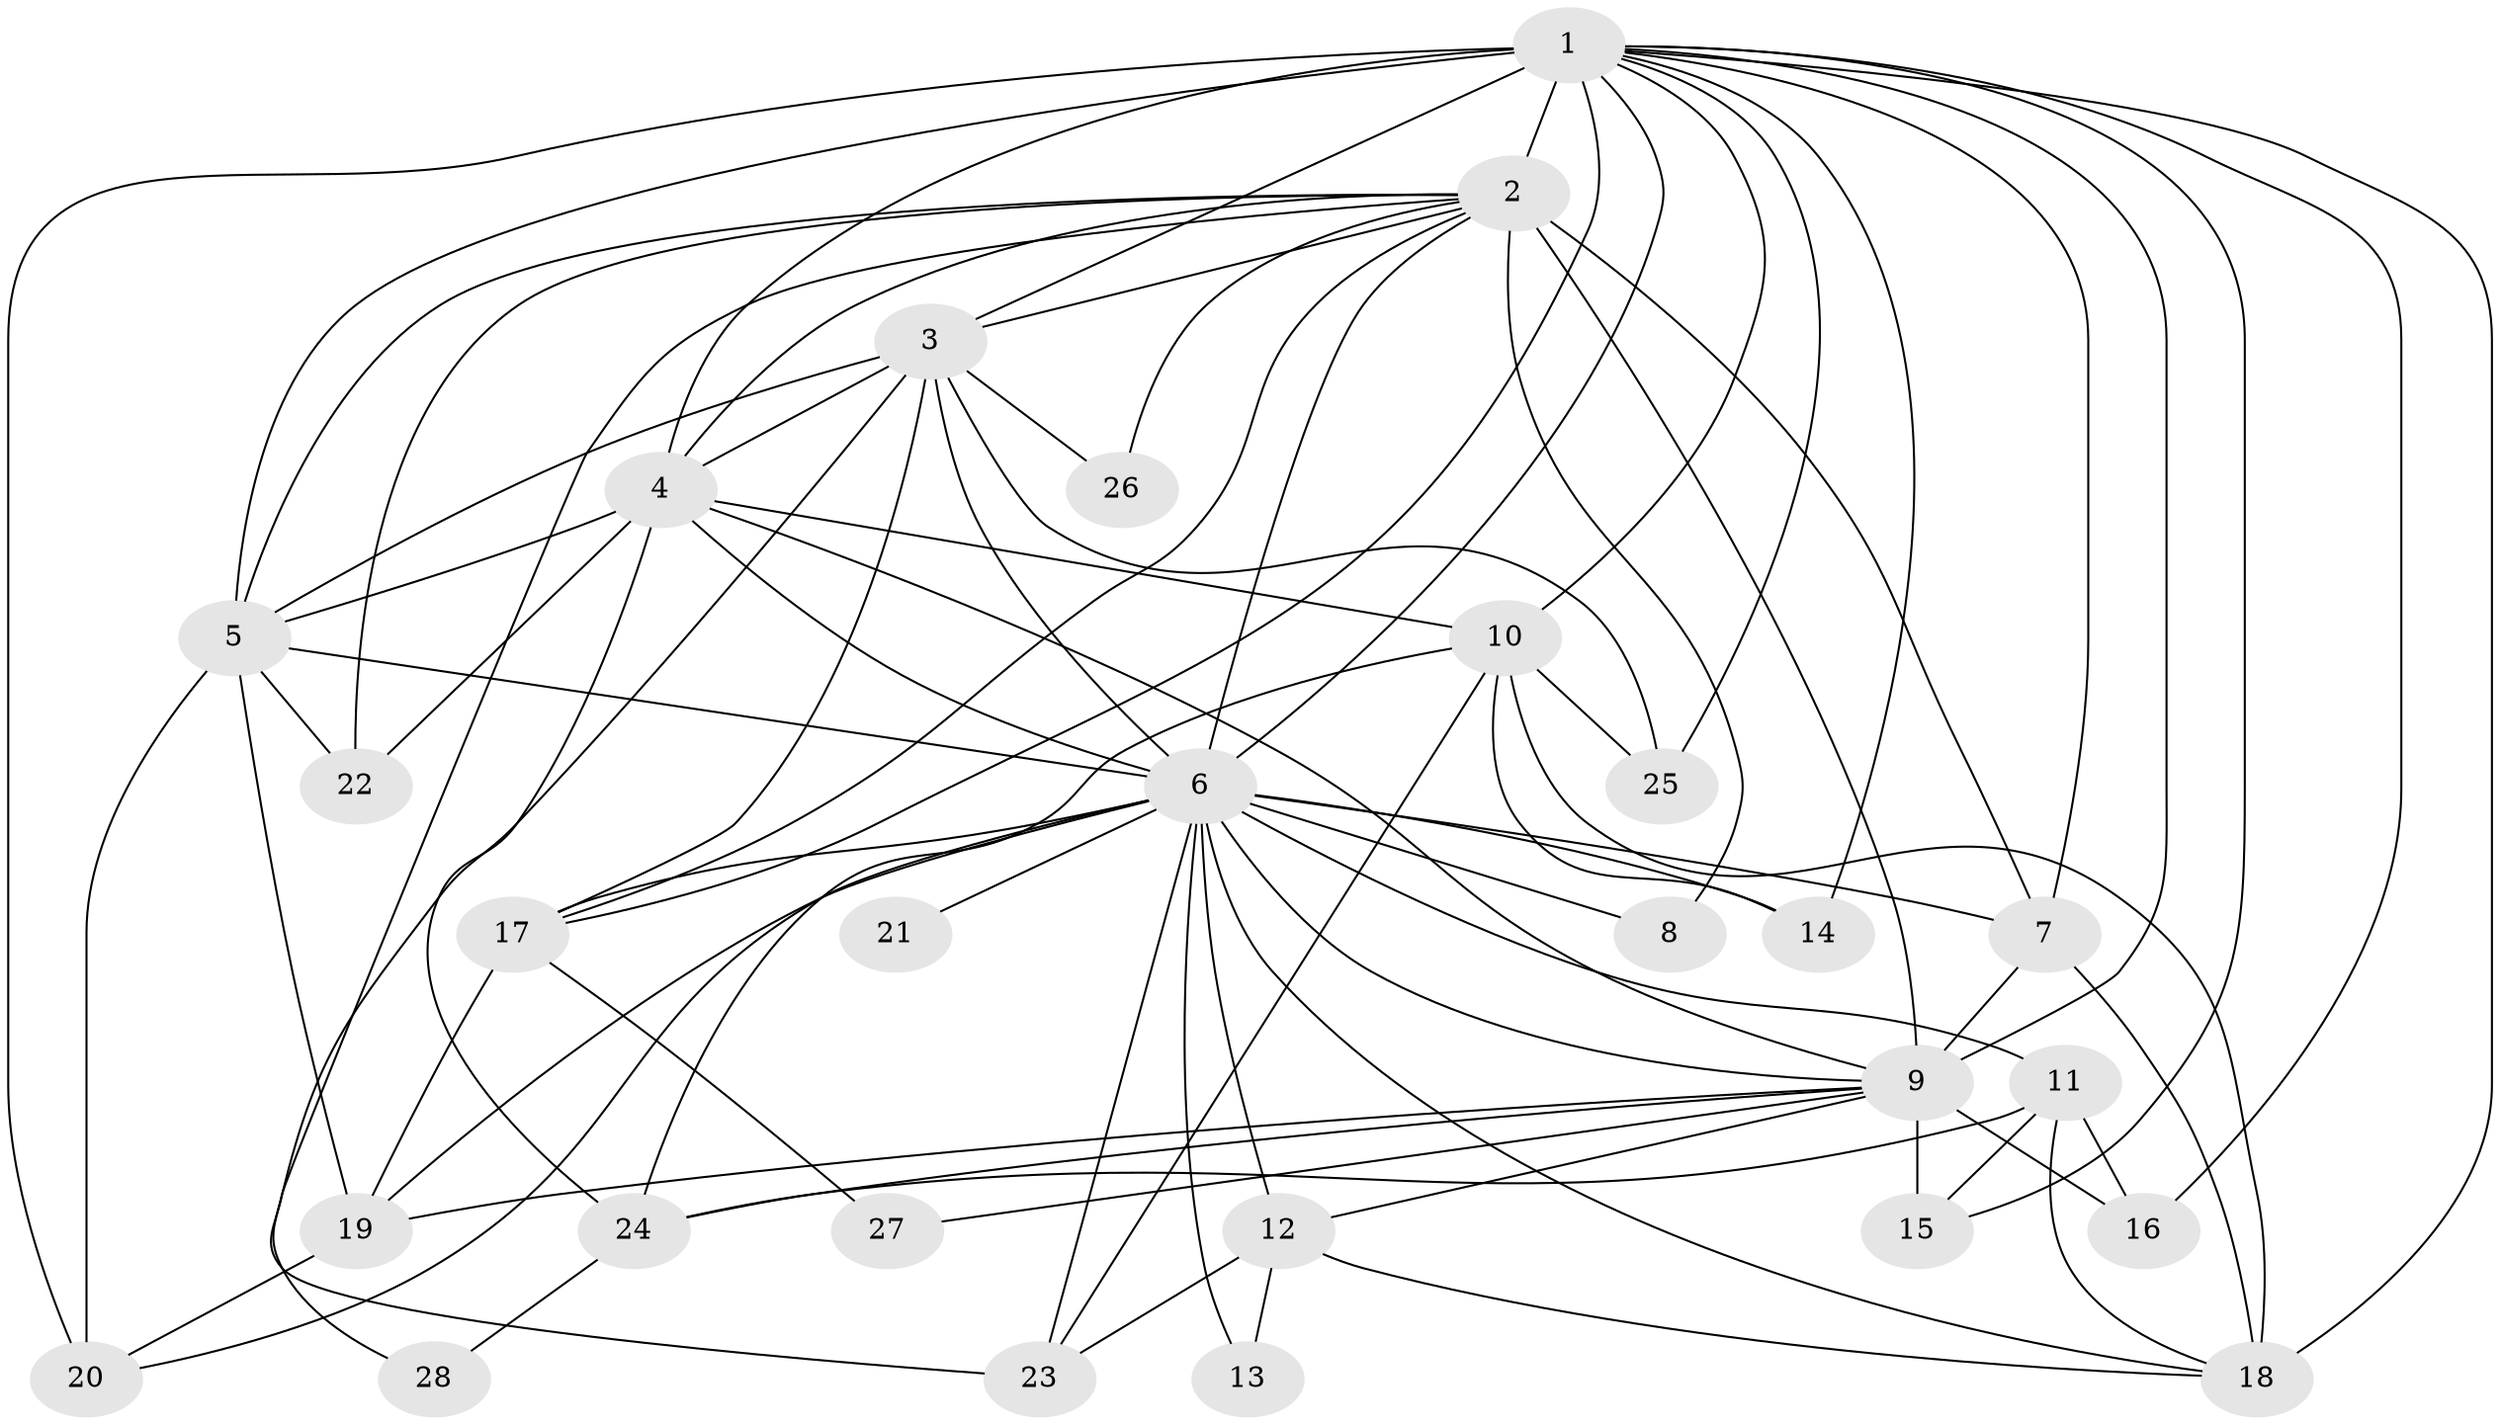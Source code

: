 // original degree distribution, {10: 0.011494252873563218, 21: 0.011494252873563218, 14: 0.011494252873563218, 16: 0.011494252873563218, 15: 0.011494252873563218, 17: 0.011494252873563218, 19: 0.011494252873563218, 24: 0.011494252873563218, 29: 0.011494252873563218, 23: 0.011494252873563218, 4: 0.04597701149425287, 5: 0.034482758620689655, 3: 0.2988505747126437, 2: 0.47126436781609193, 6: 0.022988505747126436, 7: 0.011494252873563218}
// Generated by graph-tools (version 1.1) at 2025/49/03/04/25 22:49:17]
// undirected, 28 vertices, 80 edges
graph export_dot {
  node [color=gray90,style=filled];
  1;
  2;
  3;
  4;
  5;
  6;
  7;
  8;
  9;
  10;
  11;
  12;
  13;
  14;
  15;
  16;
  17;
  18;
  19;
  20;
  21;
  22;
  23;
  24;
  25;
  26;
  27;
  28;
  1 -- 2 [weight=14.0];
  1 -- 3 [weight=2.0];
  1 -- 4 [weight=2.0];
  1 -- 5 [weight=6.0];
  1 -- 6 [weight=6.0];
  1 -- 7 [weight=2.0];
  1 -- 9 [weight=3.0];
  1 -- 10 [weight=5.0];
  1 -- 14 [weight=2.0];
  1 -- 15 [weight=1.0];
  1 -- 16 [weight=2.0];
  1 -- 17 [weight=1.0];
  1 -- 18 [weight=2.0];
  1 -- 20 [weight=1.0];
  1 -- 25 [weight=1.0];
  2 -- 3 [weight=2.0];
  2 -- 4 [weight=2.0];
  2 -- 5 [weight=4.0];
  2 -- 6 [weight=4.0];
  2 -- 7 [weight=1.0];
  2 -- 8 [weight=2.0];
  2 -- 9 [weight=11.0];
  2 -- 17 [weight=1.0];
  2 -- 22 [weight=1.0];
  2 -- 23 [weight=1.0];
  2 -- 26 [weight=2.0];
  3 -- 4 [weight=1.0];
  3 -- 5 [weight=2.0];
  3 -- 6 [weight=3.0];
  3 -- 17 [weight=1.0];
  3 -- 25 [weight=1.0];
  3 -- 26 [weight=1.0];
  3 -- 28 [weight=1.0];
  4 -- 5 [weight=3.0];
  4 -- 6 [weight=2.0];
  4 -- 9 [weight=1.0];
  4 -- 10 [weight=1.0];
  4 -- 22 [weight=1.0];
  4 -- 24 [weight=3.0];
  5 -- 6 [weight=4.0];
  5 -- 19 [weight=5.0];
  5 -- 20 [weight=3.0];
  5 -- 22 [weight=1.0];
  6 -- 7 [weight=1.0];
  6 -- 8 [weight=1.0];
  6 -- 9 [weight=4.0];
  6 -- 11 [weight=1.0];
  6 -- 12 [weight=3.0];
  6 -- 13 [weight=1.0];
  6 -- 14 [weight=3.0];
  6 -- 17 [weight=1.0];
  6 -- 18 [weight=1.0];
  6 -- 19 [weight=2.0];
  6 -- 20 [weight=1.0];
  6 -- 21 [weight=1.0];
  6 -- 23 [weight=2.0];
  7 -- 9 [weight=2.0];
  7 -- 18 [weight=1.0];
  9 -- 12 [weight=1.0];
  9 -- 15 [weight=1.0];
  9 -- 16 [weight=1.0];
  9 -- 19 [weight=1.0];
  9 -- 24 [weight=1.0];
  9 -- 27 [weight=1.0];
  10 -- 14 [weight=1.0];
  10 -- 18 [weight=1.0];
  10 -- 23 [weight=1.0];
  10 -- 24 [weight=1.0];
  10 -- 25 [weight=1.0];
  11 -- 15 [weight=1.0];
  11 -- 16 [weight=1.0];
  11 -- 18 [weight=1.0];
  11 -- 24 [weight=1.0];
  12 -- 13 [weight=1.0];
  12 -- 18 [weight=1.0];
  12 -- 23 [weight=2.0];
  17 -- 19 [weight=1.0];
  17 -- 27 [weight=1.0];
  19 -- 20 [weight=2.0];
  24 -- 28 [weight=1.0];
}
